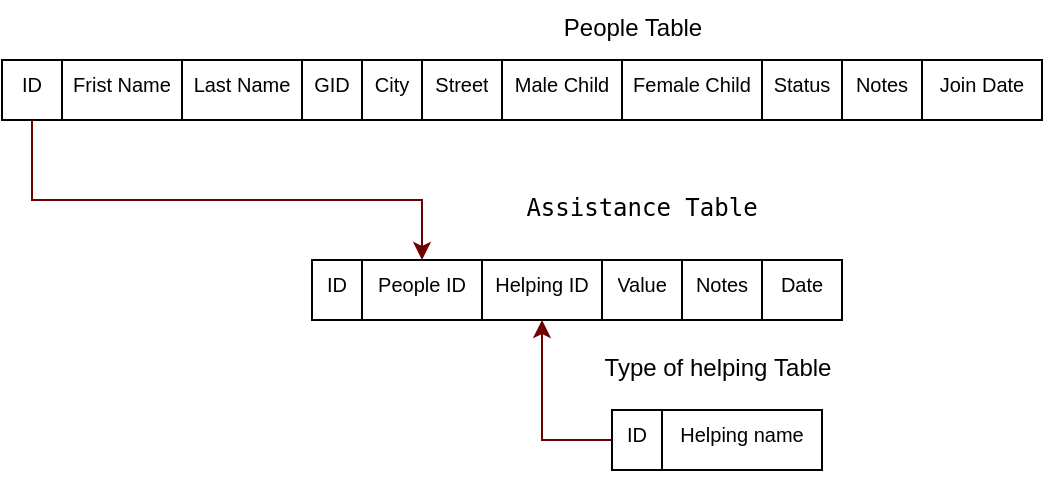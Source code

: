 <mxfile version="26.0.4">
  <diagram name="Page-1" id="CyUwAWjl9MxTuB-_2mRs">
    <mxGraphModel dx="185" dy="193" grid="1" gridSize="10" guides="1" tooltips="1" connect="1" arrows="1" fold="1" page="1" pageScale="1" pageWidth="850" pageHeight="1100" math="0" shadow="0">
      <root>
        <mxCell id="0" />
        <mxCell id="1" parent="0" />
        <mxCell id="YgR4zGx--7CXg_2M7SU2-23" value="" style="rounded=0;whiteSpace=wrap;html=1;fontSize=10;align=center;" parent="1" vertex="1">
          <mxGeometry x="110" y="50" width="520" height="30" as="geometry" />
        </mxCell>
        <mxCell id="YgR4zGx--7CXg_2M7SU2-24" value="ID" style="text;strokeColor=default;fillColor=none;spacingLeft=4;spacingRight=4;overflow=hidden;rotatable=0;points=[[0,0.5],[1,0.5]];portConstraint=eastwest;fontSize=10;whiteSpace=wrap;html=1;align=center;" parent="1" vertex="1">
          <mxGeometry x="110" y="50" width="30" height="30" as="geometry" />
        </mxCell>
        <mxCell id="YgR4zGx--7CXg_2M7SU2-25" value="Frist Name" style="text;strokeColor=default;fillColor=none;spacingLeft=4;spacingRight=4;overflow=hidden;rotatable=0;points=[[0,0.5],[1,0.5]];portConstraint=eastwest;fontSize=10;whiteSpace=wrap;html=1;align=center;" parent="1" vertex="1">
          <mxGeometry x="140" y="50" width="60" height="30" as="geometry" />
        </mxCell>
        <mxCell id="YgR4zGx--7CXg_2M7SU2-26" value="Last Name" style="text;strokeColor=default;fillColor=none;spacingLeft=4;spacingRight=4;overflow=hidden;rotatable=0;points=[[0,0.5],[1,0.5]];portConstraint=eastwest;fontSize=10;whiteSpace=wrap;html=1;align=center;" parent="1" vertex="1">
          <mxGeometry x="200" y="50" width="60" height="30" as="geometry" />
        </mxCell>
        <mxCell id="YgR4zGx--7CXg_2M7SU2-27" value="GID" style="text;strokeColor=default;fillColor=none;spacingLeft=4;spacingRight=4;overflow=hidden;rotatable=0;points=[[0,0.5],[1,0.5]];portConstraint=eastwest;fontSize=10;whiteSpace=wrap;html=1;align=center;" parent="1" vertex="1">
          <mxGeometry x="260" y="50" width="30" height="30" as="geometry" />
        </mxCell>
        <mxCell id="YgR4zGx--7CXg_2M7SU2-28" value="City" style="text;strokeColor=default;fillColor=none;spacingLeft=4;spacingRight=4;overflow=hidden;rotatable=0;points=[[0,0.5],[1,0.5]];portConstraint=eastwest;fontSize=10;whiteSpace=wrap;html=1;align=center;" parent="1" vertex="1">
          <mxGeometry x="290" y="50" width="30" height="30" as="geometry" />
        </mxCell>
        <mxCell id="YgR4zGx--7CXg_2M7SU2-29" value="Street" style="text;strokeColor=default;fillColor=none;spacingLeft=4;spacingRight=4;overflow=hidden;rotatable=0;points=[[0,0.5],[1,0.5]];portConstraint=eastwest;fontSize=10;whiteSpace=wrap;html=1;align=center;" parent="1" vertex="1">
          <mxGeometry x="320" y="50" width="40" height="30" as="geometry" />
        </mxCell>
        <mxCell id="YgR4zGx--7CXg_2M7SU2-30" value="Male Child" style="text;strokeColor=default;fillColor=none;spacingLeft=4;spacingRight=4;overflow=hidden;rotatable=0;points=[[0,0.5],[1,0.5]];portConstraint=eastwest;fontSize=10;whiteSpace=wrap;html=1;align=center;" parent="1" vertex="1">
          <mxGeometry x="360" y="50" width="60" height="30" as="geometry" />
        </mxCell>
        <mxCell id="YgR4zGx--7CXg_2M7SU2-31" value="Female Child" style="text;strokeColor=default;fillColor=none;spacingLeft=4;spacingRight=4;overflow=hidden;rotatable=0;points=[[0,0.5],[1,0.5]];portConstraint=eastwest;fontSize=10;whiteSpace=wrap;html=1;align=center;" parent="1" vertex="1">
          <mxGeometry x="420" y="50" width="70" height="30" as="geometry" />
        </mxCell>
        <mxCell id="YgR4zGx--7CXg_2M7SU2-33" value="Notes" style="text;strokeColor=default;fillColor=none;spacingLeft=4;spacingRight=4;overflow=hidden;rotatable=0;points=[[0,0.5],[1,0.5]];portConstraint=eastwest;fontSize=10;whiteSpace=wrap;html=1;align=center;" parent="1" vertex="1">
          <mxGeometry x="530" y="50" width="40" height="30" as="geometry" />
        </mxCell>
        <mxCell id="YgR4zGx--7CXg_2M7SU2-34" value="Join Date" style="text;strokeColor=default;fillColor=none;spacingLeft=4;spacingRight=4;overflow=hidden;rotatable=0;points=[[0,0.5],[1,0.5]];portConstraint=eastwest;fontSize=10;whiteSpace=wrap;html=1;align=center;" parent="1" vertex="1">
          <mxGeometry x="570" y="50" width="60" height="30" as="geometry" />
        </mxCell>
        <mxCell id="YgR4zGx--7CXg_2M7SU2-35" value="People Table" style="text;strokeColor=none;fillColor=none;spacingLeft=4;spacingRight=4;overflow=hidden;rotatable=0;points=[[0,0.5],[1,0.5]];portConstraint=eastwest;fontSize=12;whiteSpace=wrap;html=1;align=center;" parent="1" vertex="1">
          <mxGeometry x="378" y="20" width="95" height="30" as="geometry" />
        </mxCell>
        <mxCell id="YgR4zGx--7CXg_2M7SU2-52" value="" style="rounded=0;whiteSpace=wrap;html=1;fontSize=10;align=center;" parent="1" vertex="1">
          <mxGeometry x="265" y="150" width="265" height="30" as="geometry" />
        </mxCell>
        <mxCell id="YgR4zGx--7CXg_2M7SU2-53" value="ID" style="text;strokeColor=default;fillColor=none;spacingLeft=4;spacingRight=4;overflow=hidden;rotatable=0;points=[[0,0.5],[1,0.5]];portConstraint=eastwest;fontSize=10;whiteSpace=wrap;html=1;align=center;" parent="1" vertex="1">
          <mxGeometry x="265" y="150" width="25" height="30" as="geometry" />
        </mxCell>
        <mxCell id="YgR4zGx--7CXg_2M7SU2-54" value="People ID" style="text;strokeColor=default;fillColor=none;spacingLeft=4;spacingRight=4;overflow=hidden;rotatable=0;points=[[0,0.5],[1,0.5]];portConstraint=eastwest;fontSize=10;whiteSpace=wrap;html=1;align=center;" parent="1" vertex="1">
          <mxGeometry x="290" y="150" width="60" height="30" as="geometry" />
        </mxCell>
        <mxCell id="YgR4zGx--7CXg_2M7SU2-55" value="Helping ID" style="text;strokeColor=default;fillColor=none;spacingLeft=4;spacingRight=4;overflow=hidden;rotatable=0;points=[[0,0.5],[1,0.5]];portConstraint=eastwest;fontSize=10;whiteSpace=wrap;html=1;align=center;" parent="1" vertex="1">
          <mxGeometry x="350" y="150" width="60" height="30" as="geometry" />
        </mxCell>
        <mxCell id="YgR4zGx--7CXg_2M7SU2-56" value="Value" style="text;strokeColor=default;fillColor=none;spacingLeft=4;spacingRight=4;overflow=hidden;rotatable=0;points=[[0,0.5],[1,0.5]];portConstraint=eastwest;fontSize=10;whiteSpace=wrap;html=1;align=center;" parent="1" vertex="1">
          <mxGeometry x="410" y="150" width="40" height="30" as="geometry" />
        </mxCell>
        <mxCell id="YgR4zGx--7CXg_2M7SU2-62" value="Notes" style="text;strokeColor=default;fillColor=none;spacingLeft=4;spacingRight=4;overflow=hidden;rotatable=0;points=[[0,0.5],[1,0.5]];portConstraint=eastwest;fontSize=10;whiteSpace=wrap;html=1;align=center;" parent="1" vertex="1">
          <mxGeometry x="450" y="150" width="40" height="30" as="geometry" />
        </mxCell>
        <mxCell id="YgR4zGx--7CXg_2M7SU2-63" value="Date" style="text;strokeColor=default;fillColor=none;spacingLeft=4;spacingRight=4;overflow=hidden;rotatable=0;points=[[0,0.5],[1,0.5]];portConstraint=eastwest;fontSize=10;whiteSpace=wrap;html=1;align=center;" parent="1" vertex="1">
          <mxGeometry x="490" y="150" width="40" height="30" as="geometry" />
        </mxCell>
        <mxCell id="YgR4zGx--7CXg_2M7SU2-64" value="&lt;code&gt;Assistance Table&lt;/code&gt;" style="text;spacingLeft=4;spacingRight=4;overflow=hidden;rotatable=0;points=[[0,0.5],[1,0.5]];portConstraint=eastwest;fontSize=12;whiteSpace=wrap;html=1;fontFamily=Helvetica;align=center;" parent="1" vertex="1">
          <mxGeometry x="365" y="110" width="130" height="30" as="geometry" />
        </mxCell>
        <mxCell id="YgR4zGx--7CXg_2M7SU2-66" value="" style="endArrow=classic;html=1;rounded=0;fillColor=#a20025;strokeColor=#6F0000;align=center;" parent="1" source="YgR4zGx--7CXg_2M7SU2-24" target="YgR4zGx--7CXg_2M7SU2-54" edge="1">
          <mxGeometry width="50" height="50" relative="1" as="geometry">
            <mxPoint x="120" y="170" as="sourcePoint" />
            <mxPoint x="170" y="120" as="targetPoint" />
            <Array as="points">
              <mxPoint x="125" y="120" />
              <mxPoint x="320" y="120" />
            </Array>
          </mxGeometry>
        </mxCell>
        <mxCell id="YgR4zGx--7CXg_2M7SU2-67" value="" style="rounded=0;whiteSpace=wrap;html=1;fontSize=10;align=center;" parent="1" vertex="1">
          <mxGeometry x="415" y="225" width="105" height="30" as="geometry" />
        </mxCell>
        <mxCell id="YgR4zGx--7CXg_2M7SU2-68" value="ID" style="text;strokeColor=default;fillColor=none;spacingLeft=4;spacingRight=4;overflow=hidden;rotatable=0;points=[[0,0.5],[1,0.5]];portConstraint=eastwest;fontSize=10;whiteSpace=wrap;html=1;align=center;" parent="1" vertex="1">
          <mxGeometry x="415" y="225" width="25" height="30" as="geometry" />
        </mxCell>
        <mxCell id="YgR4zGx--7CXg_2M7SU2-69" value="Helping name" style="text;strokeColor=default;fillColor=none;spacingLeft=4;spacingRight=4;overflow=hidden;rotatable=0;points=[[0,0.5],[1,0.5]];portConstraint=eastwest;fontSize=10;whiteSpace=wrap;html=1;align=center;" parent="1" vertex="1">
          <mxGeometry x="440" y="225" width="80" height="30" as="geometry" />
        </mxCell>
        <mxCell id="YgR4zGx--7CXg_2M7SU2-70" value="&lt;span style=&quot;&quot;&gt;Type of helping&lt;/span&gt;&amp;nbsp;Table" style="text;strokeColor=none;fillColor=none;spacingLeft=4;spacingRight=4;overflow=hidden;rotatable=0;points=[[0,0.5],[1,0.5]];portConstraint=eastwest;fontSize=12;whiteSpace=wrap;html=1;align=center;" parent="1" vertex="1">
          <mxGeometry x="402.5" y="190" width="130" height="30" as="geometry" />
        </mxCell>
        <mxCell id="YgR4zGx--7CXg_2M7SU2-72" value="" style="endArrow=classic;html=1;rounded=0;fillColor=#a20025;strokeColor=#6F0000;align=center;" parent="1" source="YgR4zGx--7CXg_2M7SU2-68" target="YgR4zGx--7CXg_2M7SU2-55" edge="1">
          <mxGeometry width="50" height="50" relative="1" as="geometry">
            <mxPoint x="260" y="280" as="sourcePoint" />
            <mxPoint x="310" y="230" as="targetPoint" />
            <Array as="points">
              <mxPoint x="380" y="240" />
            </Array>
          </mxGeometry>
        </mxCell>
        <mxCell id="Et5ttAlKqbfQOcHJAo25-1" value="Status" style="text;strokeColor=default;fillColor=none;spacingLeft=4;spacingRight=4;overflow=hidden;rotatable=0;points=[[0,0.5],[1,0.5]];portConstraint=eastwest;fontSize=10;whiteSpace=wrap;html=1;align=center;" vertex="1" parent="1">
          <mxGeometry x="490" y="50" width="40" height="30" as="geometry" />
        </mxCell>
      </root>
    </mxGraphModel>
  </diagram>
</mxfile>
